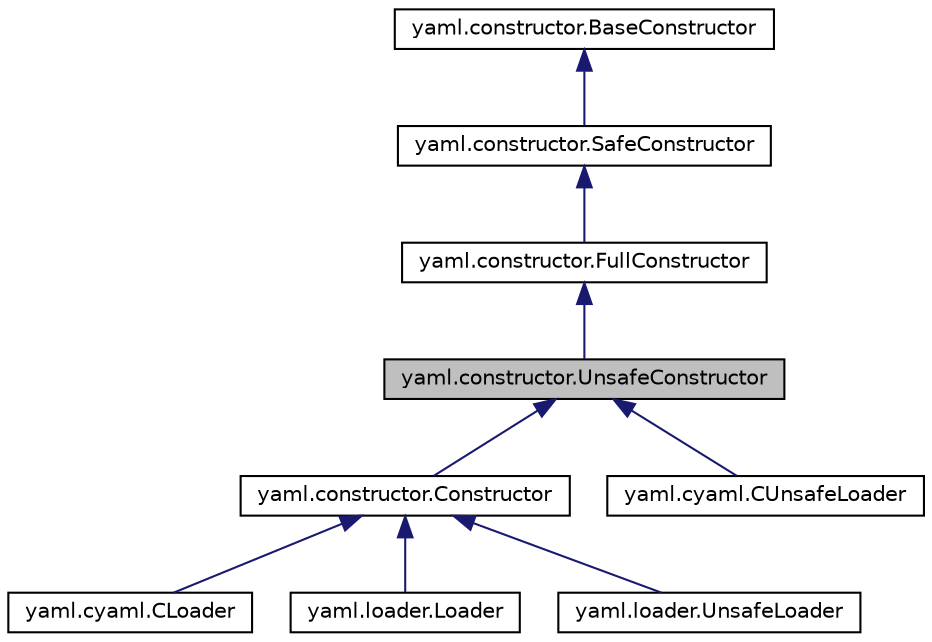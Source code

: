 digraph "yaml.constructor.UnsafeConstructor"
{
 // LATEX_PDF_SIZE
  edge [fontname="Helvetica",fontsize="10",labelfontname="Helvetica",labelfontsize="10"];
  node [fontname="Helvetica",fontsize="10",shape=record];
  Node1 [label="yaml.constructor.UnsafeConstructor",height=0.2,width=0.4,color="black", fillcolor="grey75", style="filled", fontcolor="black",tooltip=" "];
  Node2 -> Node1 [dir="back",color="midnightblue",fontsize="10",style="solid"];
  Node2 [label="yaml.constructor.FullConstructor",height=0.2,width=0.4,color="black", fillcolor="white", style="filled",URL="$classyaml_1_1constructor_1_1FullConstructor.html",tooltip=" "];
  Node3 -> Node2 [dir="back",color="midnightblue",fontsize="10",style="solid"];
  Node3 [label="yaml.constructor.SafeConstructor",height=0.2,width=0.4,color="black", fillcolor="white", style="filled",URL="$classyaml_1_1constructor_1_1SafeConstructor.html",tooltip=" "];
  Node4 -> Node3 [dir="back",color="midnightblue",fontsize="10",style="solid"];
  Node4 [label="yaml.constructor.BaseConstructor",height=0.2,width=0.4,color="black", fillcolor="white", style="filled",URL="$classyaml_1_1constructor_1_1BaseConstructor.html",tooltip=" "];
  Node1 -> Node5 [dir="back",color="midnightblue",fontsize="10",style="solid"];
  Node5 [label="yaml.constructor.Constructor",height=0.2,width=0.4,color="black", fillcolor="white", style="filled",URL="$classyaml_1_1constructor_1_1Constructor.html",tooltip=" "];
  Node5 -> Node6 [dir="back",color="midnightblue",fontsize="10",style="solid"];
  Node6 [label="yaml.cyaml.CLoader",height=0.2,width=0.4,color="black", fillcolor="white", style="filled",URL="$classyaml_1_1cyaml_1_1CLoader.html",tooltip=" "];
  Node5 -> Node7 [dir="back",color="midnightblue",fontsize="10",style="solid"];
  Node7 [label="yaml.loader.Loader",height=0.2,width=0.4,color="black", fillcolor="white", style="filled",URL="$classyaml_1_1loader_1_1Loader.html",tooltip=" "];
  Node5 -> Node8 [dir="back",color="midnightblue",fontsize="10",style="solid"];
  Node8 [label="yaml.loader.UnsafeLoader",height=0.2,width=0.4,color="black", fillcolor="white", style="filled",URL="$classyaml_1_1loader_1_1UnsafeLoader.html",tooltip=" "];
  Node1 -> Node9 [dir="back",color="midnightblue",fontsize="10",style="solid"];
  Node9 [label="yaml.cyaml.CUnsafeLoader",height=0.2,width=0.4,color="black", fillcolor="white", style="filled",URL="$classyaml_1_1cyaml_1_1CUnsafeLoader.html",tooltip=" "];
}
